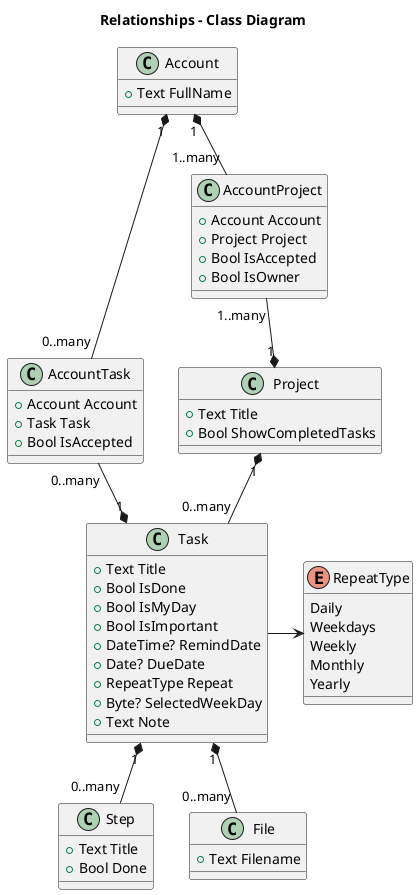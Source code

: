 @startuml
title Relationships - Class Diagram

class Account {
    +Text FullName    
}

class Project {
    +Text Title
    +Bool ShowCompletedTasks
}

class AccountProject {
    +Account Account
    +Project Project
    +Bool IsAccepted
    +Bool IsOwner
}

class AccountTask {
    +Account Account
    +Task Task
    +Bool IsAccepted
}


class Task {
    +Text Title
    +Bool IsDone
    +Bool IsMyDay
    +Bool IsImportant
    +DateTime? RemindDate
    +Date? DueDate
    +RepeatType Repeat
    +Byte? SelectedWeekDay
    +Text Note
}

class Step {
    +Text Title
    +Bool Done
}

class File {
    +Text Filename
}

enum RepeatType{
    Daily
    Weekdays
    Weekly
    Monthly
    Yearly
}

Account "1" *-down- "1..many" AccountProject
Project "1" *-up- "1..many" AccountProject

Account "1" *-down- "0..many" AccountTask
Task    "1" *-up- "0..many" AccountTask

Project "1" *-down- "0..many" Task

Task "1" *-down- "0..many" File
Task "1" *-down- "0..many" Step
Task -> RepeatType

@enduml

